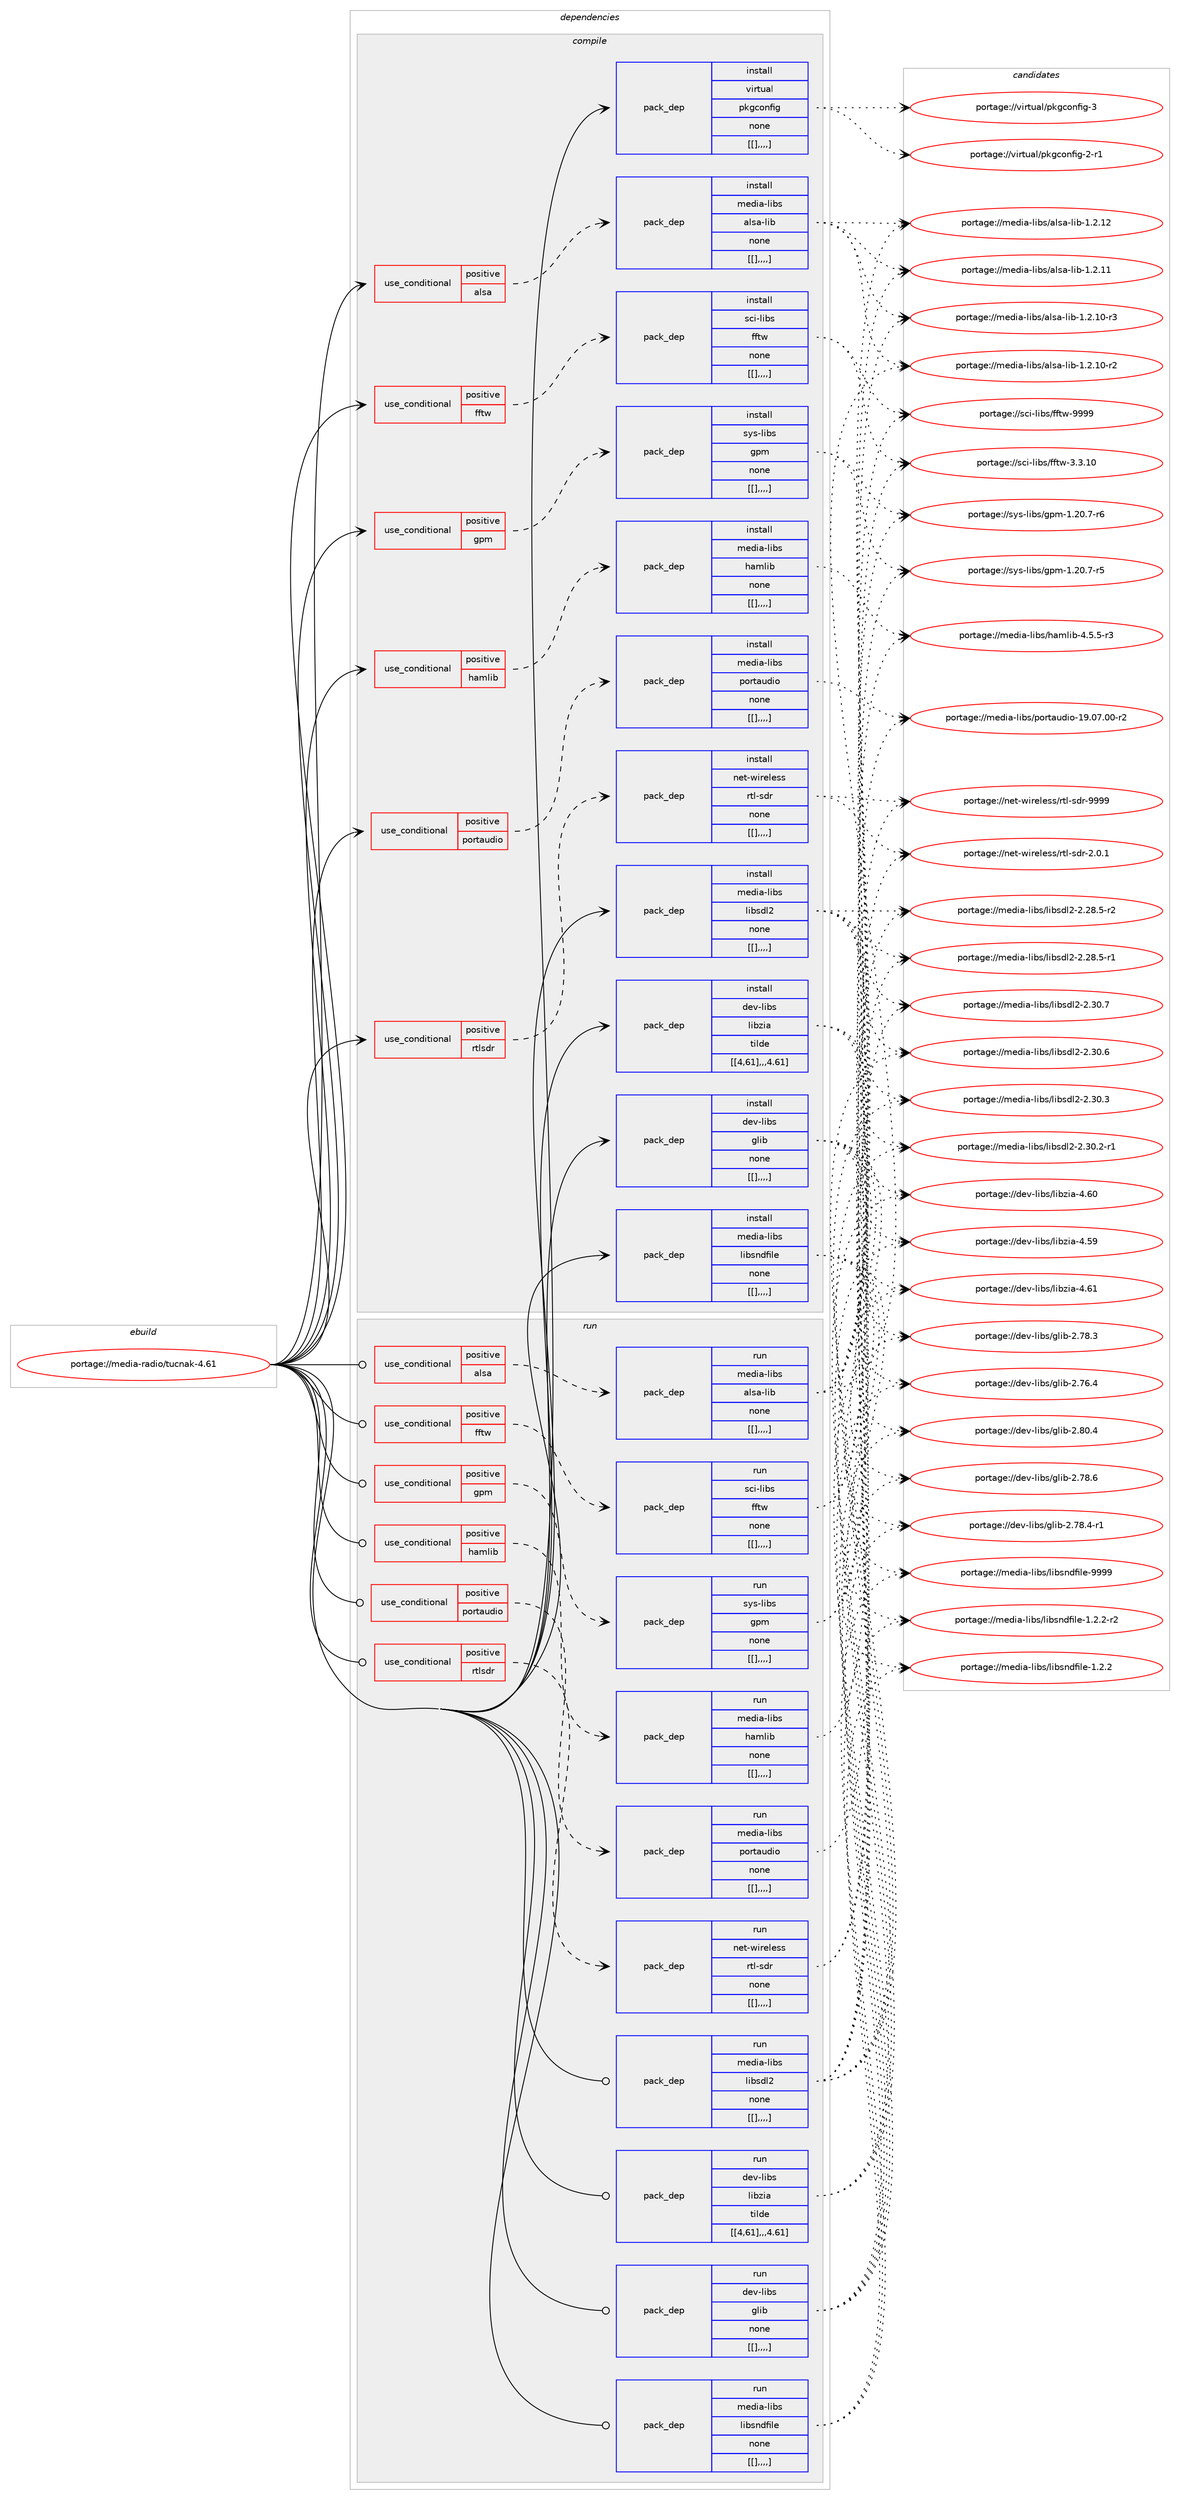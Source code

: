 digraph prolog {

# *************
# Graph options
# *************

newrank=true;
concentrate=true;
compound=true;
graph [rankdir=LR,fontname=Helvetica,fontsize=10,ranksep=1.5];#, ranksep=2.5, nodesep=0.2];
edge  [arrowhead=vee];
node  [fontname=Helvetica,fontsize=10];

# **********
# The ebuild
# **********

subgraph cluster_leftcol {
color=gray;
label=<<i>ebuild</i>>;
id [label="portage://media-radio/tucnak-4.61", color=red, width=4, href="../media-radio/tucnak-4.61.svg"];
}

# ****************
# The dependencies
# ****************

subgraph cluster_midcol {
color=gray;
label=<<i>dependencies</i>>;
subgraph cluster_compile {
fillcolor="#eeeeee";
style=filled;
label=<<i>compile</i>>;
subgraph cond82600 {
dependency328057 [label=<<TABLE BORDER="0" CELLBORDER="1" CELLSPACING="0" CELLPADDING="4"><TR><TD ROWSPAN="3" CELLPADDING="10">use_conditional</TD></TR><TR><TD>positive</TD></TR><TR><TD>alsa</TD></TR></TABLE>>, shape=none, color=red];
subgraph pack242864 {
dependency328058 [label=<<TABLE BORDER="0" CELLBORDER="1" CELLSPACING="0" CELLPADDING="4" WIDTH="220"><TR><TD ROWSPAN="6" CELLPADDING="30">pack_dep</TD></TR><TR><TD WIDTH="110">install</TD></TR><TR><TD>media-libs</TD></TR><TR><TD>alsa-lib</TD></TR><TR><TD>none</TD></TR><TR><TD>[[],,,,]</TD></TR></TABLE>>, shape=none, color=blue];
}
dependency328057:e -> dependency328058:w [weight=20,style="dashed",arrowhead="vee"];
}
id:e -> dependency328057:w [weight=20,style="solid",arrowhead="vee"];
subgraph cond82601 {
dependency328059 [label=<<TABLE BORDER="0" CELLBORDER="1" CELLSPACING="0" CELLPADDING="4"><TR><TD ROWSPAN="3" CELLPADDING="10">use_conditional</TD></TR><TR><TD>positive</TD></TR><TR><TD>fftw</TD></TR></TABLE>>, shape=none, color=red];
subgraph pack242865 {
dependency328060 [label=<<TABLE BORDER="0" CELLBORDER="1" CELLSPACING="0" CELLPADDING="4" WIDTH="220"><TR><TD ROWSPAN="6" CELLPADDING="30">pack_dep</TD></TR><TR><TD WIDTH="110">install</TD></TR><TR><TD>sci-libs</TD></TR><TR><TD>fftw</TD></TR><TR><TD>none</TD></TR><TR><TD>[[],,,,]</TD></TR></TABLE>>, shape=none, color=blue];
}
dependency328059:e -> dependency328060:w [weight=20,style="dashed",arrowhead="vee"];
}
id:e -> dependency328059:w [weight=20,style="solid",arrowhead="vee"];
subgraph cond82602 {
dependency328061 [label=<<TABLE BORDER="0" CELLBORDER="1" CELLSPACING="0" CELLPADDING="4"><TR><TD ROWSPAN="3" CELLPADDING="10">use_conditional</TD></TR><TR><TD>positive</TD></TR><TR><TD>gpm</TD></TR></TABLE>>, shape=none, color=red];
subgraph pack242866 {
dependency328062 [label=<<TABLE BORDER="0" CELLBORDER="1" CELLSPACING="0" CELLPADDING="4" WIDTH="220"><TR><TD ROWSPAN="6" CELLPADDING="30">pack_dep</TD></TR><TR><TD WIDTH="110">install</TD></TR><TR><TD>sys-libs</TD></TR><TR><TD>gpm</TD></TR><TR><TD>none</TD></TR><TR><TD>[[],,,,]</TD></TR></TABLE>>, shape=none, color=blue];
}
dependency328061:e -> dependency328062:w [weight=20,style="dashed",arrowhead="vee"];
}
id:e -> dependency328061:w [weight=20,style="solid",arrowhead="vee"];
subgraph cond82603 {
dependency328063 [label=<<TABLE BORDER="0" CELLBORDER="1" CELLSPACING="0" CELLPADDING="4"><TR><TD ROWSPAN="3" CELLPADDING="10">use_conditional</TD></TR><TR><TD>positive</TD></TR><TR><TD>hamlib</TD></TR></TABLE>>, shape=none, color=red];
subgraph pack242867 {
dependency328064 [label=<<TABLE BORDER="0" CELLBORDER="1" CELLSPACING="0" CELLPADDING="4" WIDTH="220"><TR><TD ROWSPAN="6" CELLPADDING="30">pack_dep</TD></TR><TR><TD WIDTH="110">install</TD></TR><TR><TD>media-libs</TD></TR><TR><TD>hamlib</TD></TR><TR><TD>none</TD></TR><TR><TD>[[],,,,]</TD></TR></TABLE>>, shape=none, color=blue];
}
dependency328063:e -> dependency328064:w [weight=20,style="dashed",arrowhead="vee"];
}
id:e -> dependency328063:w [weight=20,style="solid",arrowhead="vee"];
subgraph cond82604 {
dependency328065 [label=<<TABLE BORDER="0" CELLBORDER="1" CELLSPACING="0" CELLPADDING="4"><TR><TD ROWSPAN="3" CELLPADDING="10">use_conditional</TD></TR><TR><TD>positive</TD></TR><TR><TD>portaudio</TD></TR></TABLE>>, shape=none, color=red];
subgraph pack242868 {
dependency328066 [label=<<TABLE BORDER="0" CELLBORDER="1" CELLSPACING="0" CELLPADDING="4" WIDTH="220"><TR><TD ROWSPAN="6" CELLPADDING="30">pack_dep</TD></TR><TR><TD WIDTH="110">install</TD></TR><TR><TD>media-libs</TD></TR><TR><TD>portaudio</TD></TR><TR><TD>none</TD></TR><TR><TD>[[],,,,]</TD></TR></TABLE>>, shape=none, color=blue];
}
dependency328065:e -> dependency328066:w [weight=20,style="dashed",arrowhead="vee"];
}
id:e -> dependency328065:w [weight=20,style="solid",arrowhead="vee"];
subgraph cond82605 {
dependency328067 [label=<<TABLE BORDER="0" CELLBORDER="1" CELLSPACING="0" CELLPADDING="4"><TR><TD ROWSPAN="3" CELLPADDING="10">use_conditional</TD></TR><TR><TD>positive</TD></TR><TR><TD>rtlsdr</TD></TR></TABLE>>, shape=none, color=red];
subgraph pack242869 {
dependency328068 [label=<<TABLE BORDER="0" CELLBORDER="1" CELLSPACING="0" CELLPADDING="4" WIDTH="220"><TR><TD ROWSPAN="6" CELLPADDING="30">pack_dep</TD></TR><TR><TD WIDTH="110">install</TD></TR><TR><TD>net-wireless</TD></TR><TR><TD>rtl-sdr</TD></TR><TR><TD>none</TD></TR><TR><TD>[[],,,,]</TD></TR></TABLE>>, shape=none, color=blue];
}
dependency328067:e -> dependency328068:w [weight=20,style="dashed",arrowhead="vee"];
}
id:e -> dependency328067:w [weight=20,style="solid",arrowhead="vee"];
subgraph pack242870 {
dependency328069 [label=<<TABLE BORDER="0" CELLBORDER="1" CELLSPACING="0" CELLPADDING="4" WIDTH="220"><TR><TD ROWSPAN="6" CELLPADDING="30">pack_dep</TD></TR><TR><TD WIDTH="110">install</TD></TR><TR><TD>dev-libs</TD></TR><TR><TD>glib</TD></TR><TR><TD>none</TD></TR><TR><TD>[[],,,,]</TD></TR></TABLE>>, shape=none, color=blue];
}
id:e -> dependency328069:w [weight=20,style="solid",arrowhead="vee"];
subgraph pack242871 {
dependency328070 [label=<<TABLE BORDER="0" CELLBORDER="1" CELLSPACING="0" CELLPADDING="4" WIDTH="220"><TR><TD ROWSPAN="6" CELLPADDING="30">pack_dep</TD></TR><TR><TD WIDTH="110">install</TD></TR><TR><TD>dev-libs</TD></TR><TR><TD>libzia</TD></TR><TR><TD>tilde</TD></TR><TR><TD>[[4,61],,,4.61]</TD></TR></TABLE>>, shape=none, color=blue];
}
id:e -> dependency328070:w [weight=20,style="solid",arrowhead="vee"];
subgraph pack242872 {
dependency328071 [label=<<TABLE BORDER="0" CELLBORDER="1" CELLSPACING="0" CELLPADDING="4" WIDTH="220"><TR><TD ROWSPAN="6" CELLPADDING="30">pack_dep</TD></TR><TR><TD WIDTH="110">install</TD></TR><TR><TD>media-libs</TD></TR><TR><TD>libsdl2</TD></TR><TR><TD>none</TD></TR><TR><TD>[[],,,,]</TD></TR></TABLE>>, shape=none, color=blue];
}
id:e -> dependency328071:w [weight=20,style="solid",arrowhead="vee"];
subgraph pack242873 {
dependency328072 [label=<<TABLE BORDER="0" CELLBORDER="1" CELLSPACING="0" CELLPADDING="4" WIDTH="220"><TR><TD ROWSPAN="6" CELLPADDING="30">pack_dep</TD></TR><TR><TD WIDTH="110">install</TD></TR><TR><TD>media-libs</TD></TR><TR><TD>libsndfile</TD></TR><TR><TD>none</TD></TR><TR><TD>[[],,,,]</TD></TR></TABLE>>, shape=none, color=blue];
}
id:e -> dependency328072:w [weight=20,style="solid",arrowhead="vee"];
subgraph pack242874 {
dependency328073 [label=<<TABLE BORDER="0" CELLBORDER="1" CELLSPACING="0" CELLPADDING="4" WIDTH="220"><TR><TD ROWSPAN="6" CELLPADDING="30">pack_dep</TD></TR><TR><TD WIDTH="110">install</TD></TR><TR><TD>virtual</TD></TR><TR><TD>pkgconfig</TD></TR><TR><TD>none</TD></TR><TR><TD>[[],,,,]</TD></TR></TABLE>>, shape=none, color=blue];
}
id:e -> dependency328073:w [weight=20,style="solid",arrowhead="vee"];
}
subgraph cluster_compileandrun {
fillcolor="#eeeeee";
style=filled;
label=<<i>compile and run</i>>;
}
subgraph cluster_run {
fillcolor="#eeeeee";
style=filled;
label=<<i>run</i>>;
subgraph cond82606 {
dependency328074 [label=<<TABLE BORDER="0" CELLBORDER="1" CELLSPACING="0" CELLPADDING="4"><TR><TD ROWSPAN="3" CELLPADDING="10">use_conditional</TD></TR><TR><TD>positive</TD></TR><TR><TD>alsa</TD></TR></TABLE>>, shape=none, color=red];
subgraph pack242875 {
dependency328075 [label=<<TABLE BORDER="0" CELLBORDER="1" CELLSPACING="0" CELLPADDING="4" WIDTH="220"><TR><TD ROWSPAN="6" CELLPADDING="30">pack_dep</TD></TR><TR><TD WIDTH="110">run</TD></TR><TR><TD>media-libs</TD></TR><TR><TD>alsa-lib</TD></TR><TR><TD>none</TD></TR><TR><TD>[[],,,,]</TD></TR></TABLE>>, shape=none, color=blue];
}
dependency328074:e -> dependency328075:w [weight=20,style="dashed",arrowhead="vee"];
}
id:e -> dependency328074:w [weight=20,style="solid",arrowhead="odot"];
subgraph cond82607 {
dependency328076 [label=<<TABLE BORDER="0" CELLBORDER="1" CELLSPACING="0" CELLPADDING="4"><TR><TD ROWSPAN="3" CELLPADDING="10">use_conditional</TD></TR><TR><TD>positive</TD></TR><TR><TD>fftw</TD></TR></TABLE>>, shape=none, color=red];
subgraph pack242876 {
dependency328077 [label=<<TABLE BORDER="0" CELLBORDER="1" CELLSPACING="0" CELLPADDING="4" WIDTH="220"><TR><TD ROWSPAN="6" CELLPADDING="30">pack_dep</TD></TR><TR><TD WIDTH="110">run</TD></TR><TR><TD>sci-libs</TD></TR><TR><TD>fftw</TD></TR><TR><TD>none</TD></TR><TR><TD>[[],,,,]</TD></TR></TABLE>>, shape=none, color=blue];
}
dependency328076:e -> dependency328077:w [weight=20,style="dashed",arrowhead="vee"];
}
id:e -> dependency328076:w [weight=20,style="solid",arrowhead="odot"];
subgraph cond82608 {
dependency328078 [label=<<TABLE BORDER="0" CELLBORDER="1" CELLSPACING="0" CELLPADDING="4"><TR><TD ROWSPAN="3" CELLPADDING="10">use_conditional</TD></TR><TR><TD>positive</TD></TR><TR><TD>gpm</TD></TR></TABLE>>, shape=none, color=red];
subgraph pack242877 {
dependency328079 [label=<<TABLE BORDER="0" CELLBORDER="1" CELLSPACING="0" CELLPADDING="4" WIDTH="220"><TR><TD ROWSPAN="6" CELLPADDING="30">pack_dep</TD></TR><TR><TD WIDTH="110">run</TD></TR><TR><TD>sys-libs</TD></TR><TR><TD>gpm</TD></TR><TR><TD>none</TD></TR><TR><TD>[[],,,,]</TD></TR></TABLE>>, shape=none, color=blue];
}
dependency328078:e -> dependency328079:w [weight=20,style="dashed",arrowhead="vee"];
}
id:e -> dependency328078:w [weight=20,style="solid",arrowhead="odot"];
subgraph cond82609 {
dependency328080 [label=<<TABLE BORDER="0" CELLBORDER="1" CELLSPACING="0" CELLPADDING="4"><TR><TD ROWSPAN="3" CELLPADDING="10">use_conditional</TD></TR><TR><TD>positive</TD></TR><TR><TD>hamlib</TD></TR></TABLE>>, shape=none, color=red];
subgraph pack242878 {
dependency328081 [label=<<TABLE BORDER="0" CELLBORDER="1" CELLSPACING="0" CELLPADDING="4" WIDTH="220"><TR><TD ROWSPAN="6" CELLPADDING="30">pack_dep</TD></TR><TR><TD WIDTH="110">run</TD></TR><TR><TD>media-libs</TD></TR><TR><TD>hamlib</TD></TR><TR><TD>none</TD></TR><TR><TD>[[],,,,]</TD></TR></TABLE>>, shape=none, color=blue];
}
dependency328080:e -> dependency328081:w [weight=20,style="dashed",arrowhead="vee"];
}
id:e -> dependency328080:w [weight=20,style="solid",arrowhead="odot"];
subgraph cond82610 {
dependency328082 [label=<<TABLE BORDER="0" CELLBORDER="1" CELLSPACING="0" CELLPADDING="4"><TR><TD ROWSPAN="3" CELLPADDING="10">use_conditional</TD></TR><TR><TD>positive</TD></TR><TR><TD>portaudio</TD></TR></TABLE>>, shape=none, color=red];
subgraph pack242879 {
dependency328083 [label=<<TABLE BORDER="0" CELLBORDER="1" CELLSPACING="0" CELLPADDING="4" WIDTH="220"><TR><TD ROWSPAN="6" CELLPADDING="30">pack_dep</TD></TR><TR><TD WIDTH="110">run</TD></TR><TR><TD>media-libs</TD></TR><TR><TD>portaudio</TD></TR><TR><TD>none</TD></TR><TR><TD>[[],,,,]</TD></TR></TABLE>>, shape=none, color=blue];
}
dependency328082:e -> dependency328083:w [weight=20,style="dashed",arrowhead="vee"];
}
id:e -> dependency328082:w [weight=20,style="solid",arrowhead="odot"];
subgraph cond82611 {
dependency328084 [label=<<TABLE BORDER="0" CELLBORDER="1" CELLSPACING="0" CELLPADDING="4"><TR><TD ROWSPAN="3" CELLPADDING="10">use_conditional</TD></TR><TR><TD>positive</TD></TR><TR><TD>rtlsdr</TD></TR></TABLE>>, shape=none, color=red];
subgraph pack242880 {
dependency328085 [label=<<TABLE BORDER="0" CELLBORDER="1" CELLSPACING="0" CELLPADDING="4" WIDTH="220"><TR><TD ROWSPAN="6" CELLPADDING="30">pack_dep</TD></TR><TR><TD WIDTH="110">run</TD></TR><TR><TD>net-wireless</TD></TR><TR><TD>rtl-sdr</TD></TR><TR><TD>none</TD></TR><TR><TD>[[],,,,]</TD></TR></TABLE>>, shape=none, color=blue];
}
dependency328084:e -> dependency328085:w [weight=20,style="dashed",arrowhead="vee"];
}
id:e -> dependency328084:w [weight=20,style="solid",arrowhead="odot"];
subgraph pack242881 {
dependency328086 [label=<<TABLE BORDER="0" CELLBORDER="1" CELLSPACING="0" CELLPADDING="4" WIDTH="220"><TR><TD ROWSPAN="6" CELLPADDING="30">pack_dep</TD></TR><TR><TD WIDTH="110">run</TD></TR><TR><TD>dev-libs</TD></TR><TR><TD>glib</TD></TR><TR><TD>none</TD></TR><TR><TD>[[],,,,]</TD></TR></TABLE>>, shape=none, color=blue];
}
id:e -> dependency328086:w [weight=20,style="solid",arrowhead="odot"];
subgraph pack242882 {
dependency328087 [label=<<TABLE BORDER="0" CELLBORDER="1" CELLSPACING="0" CELLPADDING="4" WIDTH="220"><TR><TD ROWSPAN="6" CELLPADDING="30">pack_dep</TD></TR><TR><TD WIDTH="110">run</TD></TR><TR><TD>dev-libs</TD></TR><TR><TD>libzia</TD></TR><TR><TD>tilde</TD></TR><TR><TD>[[4,61],,,4.61]</TD></TR></TABLE>>, shape=none, color=blue];
}
id:e -> dependency328087:w [weight=20,style="solid",arrowhead="odot"];
subgraph pack242883 {
dependency328088 [label=<<TABLE BORDER="0" CELLBORDER="1" CELLSPACING="0" CELLPADDING="4" WIDTH="220"><TR><TD ROWSPAN="6" CELLPADDING="30">pack_dep</TD></TR><TR><TD WIDTH="110">run</TD></TR><TR><TD>media-libs</TD></TR><TR><TD>libsdl2</TD></TR><TR><TD>none</TD></TR><TR><TD>[[],,,,]</TD></TR></TABLE>>, shape=none, color=blue];
}
id:e -> dependency328088:w [weight=20,style="solid",arrowhead="odot"];
subgraph pack242884 {
dependency328089 [label=<<TABLE BORDER="0" CELLBORDER="1" CELLSPACING="0" CELLPADDING="4" WIDTH="220"><TR><TD ROWSPAN="6" CELLPADDING="30">pack_dep</TD></TR><TR><TD WIDTH="110">run</TD></TR><TR><TD>media-libs</TD></TR><TR><TD>libsndfile</TD></TR><TR><TD>none</TD></TR><TR><TD>[[],,,,]</TD></TR></TABLE>>, shape=none, color=blue];
}
id:e -> dependency328089:w [weight=20,style="solid",arrowhead="odot"];
}
}

# **************
# The candidates
# **************

subgraph cluster_choices {
rank=same;
color=gray;
label=<<i>candidates</i>>;

subgraph choice242864 {
color=black;
nodesep=1;
choice109101100105974510810598115479710811597451081059845494650464950 [label="portage://media-libs/alsa-lib-1.2.12", color=red, width=4,href="../media-libs/alsa-lib-1.2.12.svg"];
choice109101100105974510810598115479710811597451081059845494650464949 [label="portage://media-libs/alsa-lib-1.2.11", color=red, width=4,href="../media-libs/alsa-lib-1.2.11.svg"];
choice1091011001059745108105981154797108115974510810598454946504649484511451 [label="portage://media-libs/alsa-lib-1.2.10-r3", color=red, width=4,href="../media-libs/alsa-lib-1.2.10-r3.svg"];
choice1091011001059745108105981154797108115974510810598454946504649484511450 [label="portage://media-libs/alsa-lib-1.2.10-r2", color=red, width=4,href="../media-libs/alsa-lib-1.2.10-r2.svg"];
dependency328058:e -> choice109101100105974510810598115479710811597451081059845494650464950:w [style=dotted,weight="100"];
dependency328058:e -> choice109101100105974510810598115479710811597451081059845494650464949:w [style=dotted,weight="100"];
dependency328058:e -> choice1091011001059745108105981154797108115974510810598454946504649484511451:w [style=dotted,weight="100"];
dependency328058:e -> choice1091011001059745108105981154797108115974510810598454946504649484511450:w [style=dotted,weight="100"];
}
subgraph choice242865 {
color=black;
nodesep=1;
choice115991054510810598115471021021161194557575757 [label="portage://sci-libs/fftw-9999", color=red, width=4,href="../sci-libs/fftw-9999.svg"];
choice1159910545108105981154710210211611945514651464948 [label="portage://sci-libs/fftw-3.3.10", color=red, width=4,href="../sci-libs/fftw-3.3.10.svg"];
dependency328060:e -> choice115991054510810598115471021021161194557575757:w [style=dotted,weight="100"];
dependency328060:e -> choice1159910545108105981154710210211611945514651464948:w [style=dotted,weight="100"];
}
subgraph choice242866 {
color=black;
nodesep=1;
choice115121115451081059811547103112109454946504846554511454 [label="portage://sys-libs/gpm-1.20.7-r6", color=red, width=4,href="../sys-libs/gpm-1.20.7-r6.svg"];
choice115121115451081059811547103112109454946504846554511453 [label="portage://sys-libs/gpm-1.20.7-r5", color=red, width=4,href="../sys-libs/gpm-1.20.7-r5.svg"];
dependency328062:e -> choice115121115451081059811547103112109454946504846554511454:w [style=dotted,weight="100"];
dependency328062:e -> choice115121115451081059811547103112109454946504846554511453:w [style=dotted,weight="100"];
}
subgraph choice242867 {
color=black;
nodesep=1;
choice1091011001059745108105981154710497109108105984552465346534511451 [label="portage://media-libs/hamlib-4.5.5-r3", color=red, width=4,href="../media-libs/hamlib-4.5.5-r3.svg"];
dependency328064:e -> choice1091011001059745108105981154710497109108105984552465346534511451:w [style=dotted,weight="100"];
}
subgraph choice242868 {
color=black;
nodesep=1;
choice10910110010597451081059811547112111114116971171001051114549574648554648484511450 [label="portage://media-libs/portaudio-19.07.00-r2", color=red, width=4,href="../media-libs/portaudio-19.07.00-r2.svg"];
dependency328066:e -> choice10910110010597451081059811547112111114116971171001051114549574648554648484511450:w [style=dotted,weight="100"];
}
subgraph choice242869 {
color=black;
nodesep=1;
choice1101011164511910511410110810111511547114116108451151001144557575757 [label="portage://net-wireless/rtl-sdr-9999", color=red, width=4,href="../net-wireless/rtl-sdr-9999.svg"];
choice110101116451191051141011081011151154711411610845115100114455046484649 [label="portage://net-wireless/rtl-sdr-2.0.1", color=red, width=4,href="../net-wireless/rtl-sdr-2.0.1.svg"];
dependency328068:e -> choice1101011164511910511410110810111511547114116108451151001144557575757:w [style=dotted,weight="100"];
dependency328068:e -> choice110101116451191051141011081011151154711411610845115100114455046484649:w [style=dotted,weight="100"];
}
subgraph choice242870 {
color=black;
nodesep=1;
choice1001011184510810598115471031081059845504656484652 [label="portage://dev-libs/glib-2.80.4", color=red, width=4,href="../dev-libs/glib-2.80.4.svg"];
choice1001011184510810598115471031081059845504655564654 [label="portage://dev-libs/glib-2.78.6", color=red, width=4,href="../dev-libs/glib-2.78.6.svg"];
choice10010111845108105981154710310810598455046555646524511449 [label="portage://dev-libs/glib-2.78.4-r1", color=red, width=4,href="../dev-libs/glib-2.78.4-r1.svg"];
choice1001011184510810598115471031081059845504655564651 [label="portage://dev-libs/glib-2.78.3", color=red, width=4,href="../dev-libs/glib-2.78.3.svg"];
choice1001011184510810598115471031081059845504655544652 [label="portage://dev-libs/glib-2.76.4", color=red, width=4,href="../dev-libs/glib-2.76.4.svg"];
dependency328069:e -> choice1001011184510810598115471031081059845504656484652:w [style=dotted,weight="100"];
dependency328069:e -> choice1001011184510810598115471031081059845504655564654:w [style=dotted,weight="100"];
dependency328069:e -> choice10010111845108105981154710310810598455046555646524511449:w [style=dotted,weight="100"];
dependency328069:e -> choice1001011184510810598115471031081059845504655564651:w [style=dotted,weight="100"];
dependency328069:e -> choice1001011184510810598115471031081059845504655544652:w [style=dotted,weight="100"];
}
subgraph choice242871 {
color=black;
nodesep=1;
choice10010111845108105981154710810598122105974552465449 [label="portage://dev-libs/libzia-4.61", color=red, width=4,href="../dev-libs/libzia-4.61.svg"];
choice10010111845108105981154710810598122105974552465448 [label="portage://dev-libs/libzia-4.60", color=red, width=4,href="../dev-libs/libzia-4.60.svg"];
choice10010111845108105981154710810598122105974552465357 [label="portage://dev-libs/libzia-4.59", color=red, width=4,href="../dev-libs/libzia-4.59.svg"];
dependency328070:e -> choice10010111845108105981154710810598122105974552465449:w [style=dotted,weight="100"];
dependency328070:e -> choice10010111845108105981154710810598122105974552465448:w [style=dotted,weight="100"];
dependency328070:e -> choice10010111845108105981154710810598122105974552465357:w [style=dotted,weight="100"];
}
subgraph choice242872 {
color=black;
nodesep=1;
choice10910110010597451081059811547108105981151001085045504651484655 [label="portage://media-libs/libsdl2-2.30.7", color=red, width=4,href="../media-libs/libsdl2-2.30.7.svg"];
choice10910110010597451081059811547108105981151001085045504651484654 [label="portage://media-libs/libsdl2-2.30.6", color=red, width=4,href="../media-libs/libsdl2-2.30.6.svg"];
choice10910110010597451081059811547108105981151001085045504651484651 [label="portage://media-libs/libsdl2-2.30.3", color=red, width=4,href="../media-libs/libsdl2-2.30.3.svg"];
choice109101100105974510810598115471081059811510010850455046514846504511449 [label="portage://media-libs/libsdl2-2.30.2-r1", color=red, width=4,href="../media-libs/libsdl2-2.30.2-r1.svg"];
choice109101100105974510810598115471081059811510010850455046505646534511450 [label="portage://media-libs/libsdl2-2.28.5-r2", color=red, width=4,href="../media-libs/libsdl2-2.28.5-r2.svg"];
choice109101100105974510810598115471081059811510010850455046505646534511449 [label="portage://media-libs/libsdl2-2.28.5-r1", color=red, width=4,href="../media-libs/libsdl2-2.28.5-r1.svg"];
dependency328071:e -> choice10910110010597451081059811547108105981151001085045504651484655:w [style=dotted,weight="100"];
dependency328071:e -> choice10910110010597451081059811547108105981151001085045504651484654:w [style=dotted,weight="100"];
dependency328071:e -> choice10910110010597451081059811547108105981151001085045504651484651:w [style=dotted,weight="100"];
dependency328071:e -> choice109101100105974510810598115471081059811510010850455046514846504511449:w [style=dotted,weight="100"];
dependency328071:e -> choice109101100105974510810598115471081059811510010850455046505646534511450:w [style=dotted,weight="100"];
dependency328071:e -> choice109101100105974510810598115471081059811510010850455046505646534511449:w [style=dotted,weight="100"];
}
subgraph choice242873 {
color=black;
nodesep=1;
choice10910110010597451081059811547108105981151101001021051081014557575757 [label="portage://media-libs/libsndfile-9999", color=red, width=4,href="../media-libs/libsndfile-9999.svg"];
choice10910110010597451081059811547108105981151101001021051081014549465046504511450 [label="portage://media-libs/libsndfile-1.2.2-r2", color=red, width=4,href="../media-libs/libsndfile-1.2.2-r2.svg"];
choice1091011001059745108105981154710810598115110100102105108101454946504650 [label="portage://media-libs/libsndfile-1.2.2", color=red, width=4,href="../media-libs/libsndfile-1.2.2.svg"];
dependency328072:e -> choice10910110010597451081059811547108105981151101001021051081014557575757:w [style=dotted,weight="100"];
dependency328072:e -> choice10910110010597451081059811547108105981151101001021051081014549465046504511450:w [style=dotted,weight="100"];
dependency328072:e -> choice1091011001059745108105981154710810598115110100102105108101454946504650:w [style=dotted,weight="100"];
}
subgraph choice242874 {
color=black;
nodesep=1;
choice1181051141161179710847112107103991111101021051034551 [label="portage://virtual/pkgconfig-3", color=red, width=4,href="../virtual/pkgconfig-3.svg"];
choice11810511411611797108471121071039911111010210510345504511449 [label="portage://virtual/pkgconfig-2-r1", color=red, width=4,href="../virtual/pkgconfig-2-r1.svg"];
dependency328073:e -> choice1181051141161179710847112107103991111101021051034551:w [style=dotted,weight="100"];
dependency328073:e -> choice11810511411611797108471121071039911111010210510345504511449:w [style=dotted,weight="100"];
}
subgraph choice242875 {
color=black;
nodesep=1;
choice109101100105974510810598115479710811597451081059845494650464950 [label="portage://media-libs/alsa-lib-1.2.12", color=red, width=4,href="../media-libs/alsa-lib-1.2.12.svg"];
choice109101100105974510810598115479710811597451081059845494650464949 [label="portage://media-libs/alsa-lib-1.2.11", color=red, width=4,href="../media-libs/alsa-lib-1.2.11.svg"];
choice1091011001059745108105981154797108115974510810598454946504649484511451 [label="portage://media-libs/alsa-lib-1.2.10-r3", color=red, width=4,href="../media-libs/alsa-lib-1.2.10-r3.svg"];
choice1091011001059745108105981154797108115974510810598454946504649484511450 [label="portage://media-libs/alsa-lib-1.2.10-r2", color=red, width=4,href="../media-libs/alsa-lib-1.2.10-r2.svg"];
dependency328075:e -> choice109101100105974510810598115479710811597451081059845494650464950:w [style=dotted,weight="100"];
dependency328075:e -> choice109101100105974510810598115479710811597451081059845494650464949:w [style=dotted,weight="100"];
dependency328075:e -> choice1091011001059745108105981154797108115974510810598454946504649484511451:w [style=dotted,weight="100"];
dependency328075:e -> choice1091011001059745108105981154797108115974510810598454946504649484511450:w [style=dotted,weight="100"];
}
subgraph choice242876 {
color=black;
nodesep=1;
choice115991054510810598115471021021161194557575757 [label="portage://sci-libs/fftw-9999", color=red, width=4,href="../sci-libs/fftw-9999.svg"];
choice1159910545108105981154710210211611945514651464948 [label="portage://sci-libs/fftw-3.3.10", color=red, width=4,href="../sci-libs/fftw-3.3.10.svg"];
dependency328077:e -> choice115991054510810598115471021021161194557575757:w [style=dotted,weight="100"];
dependency328077:e -> choice1159910545108105981154710210211611945514651464948:w [style=dotted,weight="100"];
}
subgraph choice242877 {
color=black;
nodesep=1;
choice115121115451081059811547103112109454946504846554511454 [label="portage://sys-libs/gpm-1.20.7-r6", color=red, width=4,href="../sys-libs/gpm-1.20.7-r6.svg"];
choice115121115451081059811547103112109454946504846554511453 [label="portage://sys-libs/gpm-1.20.7-r5", color=red, width=4,href="../sys-libs/gpm-1.20.7-r5.svg"];
dependency328079:e -> choice115121115451081059811547103112109454946504846554511454:w [style=dotted,weight="100"];
dependency328079:e -> choice115121115451081059811547103112109454946504846554511453:w [style=dotted,weight="100"];
}
subgraph choice242878 {
color=black;
nodesep=1;
choice1091011001059745108105981154710497109108105984552465346534511451 [label="portage://media-libs/hamlib-4.5.5-r3", color=red, width=4,href="../media-libs/hamlib-4.5.5-r3.svg"];
dependency328081:e -> choice1091011001059745108105981154710497109108105984552465346534511451:w [style=dotted,weight="100"];
}
subgraph choice242879 {
color=black;
nodesep=1;
choice10910110010597451081059811547112111114116971171001051114549574648554648484511450 [label="portage://media-libs/portaudio-19.07.00-r2", color=red, width=4,href="../media-libs/portaudio-19.07.00-r2.svg"];
dependency328083:e -> choice10910110010597451081059811547112111114116971171001051114549574648554648484511450:w [style=dotted,weight="100"];
}
subgraph choice242880 {
color=black;
nodesep=1;
choice1101011164511910511410110810111511547114116108451151001144557575757 [label="portage://net-wireless/rtl-sdr-9999", color=red, width=4,href="../net-wireless/rtl-sdr-9999.svg"];
choice110101116451191051141011081011151154711411610845115100114455046484649 [label="portage://net-wireless/rtl-sdr-2.0.1", color=red, width=4,href="../net-wireless/rtl-sdr-2.0.1.svg"];
dependency328085:e -> choice1101011164511910511410110810111511547114116108451151001144557575757:w [style=dotted,weight="100"];
dependency328085:e -> choice110101116451191051141011081011151154711411610845115100114455046484649:w [style=dotted,weight="100"];
}
subgraph choice242881 {
color=black;
nodesep=1;
choice1001011184510810598115471031081059845504656484652 [label="portage://dev-libs/glib-2.80.4", color=red, width=4,href="../dev-libs/glib-2.80.4.svg"];
choice1001011184510810598115471031081059845504655564654 [label="portage://dev-libs/glib-2.78.6", color=red, width=4,href="../dev-libs/glib-2.78.6.svg"];
choice10010111845108105981154710310810598455046555646524511449 [label="portage://dev-libs/glib-2.78.4-r1", color=red, width=4,href="../dev-libs/glib-2.78.4-r1.svg"];
choice1001011184510810598115471031081059845504655564651 [label="portage://dev-libs/glib-2.78.3", color=red, width=4,href="../dev-libs/glib-2.78.3.svg"];
choice1001011184510810598115471031081059845504655544652 [label="portage://dev-libs/glib-2.76.4", color=red, width=4,href="../dev-libs/glib-2.76.4.svg"];
dependency328086:e -> choice1001011184510810598115471031081059845504656484652:w [style=dotted,weight="100"];
dependency328086:e -> choice1001011184510810598115471031081059845504655564654:w [style=dotted,weight="100"];
dependency328086:e -> choice10010111845108105981154710310810598455046555646524511449:w [style=dotted,weight="100"];
dependency328086:e -> choice1001011184510810598115471031081059845504655564651:w [style=dotted,weight="100"];
dependency328086:e -> choice1001011184510810598115471031081059845504655544652:w [style=dotted,weight="100"];
}
subgraph choice242882 {
color=black;
nodesep=1;
choice10010111845108105981154710810598122105974552465449 [label="portage://dev-libs/libzia-4.61", color=red, width=4,href="../dev-libs/libzia-4.61.svg"];
choice10010111845108105981154710810598122105974552465448 [label="portage://dev-libs/libzia-4.60", color=red, width=4,href="../dev-libs/libzia-4.60.svg"];
choice10010111845108105981154710810598122105974552465357 [label="portage://dev-libs/libzia-4.59", color=red, width=4,href="../dev-libs/libzia-4.59.svg"];
dependency328087:e -> choice10010111845108105981154710810598122105974552465449:w [style=dotted,weight="100"];
dependency328087:e -> choice10010111845108105981154710810598122105974552465448:w [style=dotted,weight="100"];
dependency328087:e -> choice10010111845108105981154710810598122105974552465357:w [style=dotted,weight="100"];
}
subgraph choice242883 {
color=black;
nodesep=1;
choice10910110010597451081059811547108105981151001085045504651484655 [label="portage://media-libs/libsdl2-2.30.7", color=red, width=4,href="../media-libs/libsdl2-2.30.7.svg"];
choice10910110010597451081059811547108105981151001085045504651484654 [label="portage://media-libs/libsdl2-2.30.6", color=red, width=4,href="../media-libs/libsdl2-2.30.6.svg"];
choice10910110010597451081059811547108105981151001085045504651484651 [label="portage://media-libs/libsdl2-2.30.3", color=red, width=4,href="../media-libs/libsdl2-2.30.3.svg"];
choice109101100105974510810598115471081059811510010850455046514846504511449 [label="portage://media-libs/libsdl2-2.30.2-r1", color=red, width=4,href="../media-libs/libsdl2-2.30.2-r1.svg"];
choice109101100105974510810598115471081059811510010850455046505646534511450 [label="portage://media-libs/libsdl2-2.28.5-r2", color=red, width=4,href="../media-libs/libsdl2-2.28.5-r2.svg"];
choice109101100105974510810598115471081059811510010850455046505646534511449 [label="portage://media-libs/libsdl2-2.28.5-r1", color=red, width=4,href="../media-libs/libsdl2-2.28.5-r1.svg"];
dependency328088:e -> choice10910110010597451081059811547108105981151001085045504651484655:w [style=dotted,weight="100"];
dependency328088:e -> choice10910110010597451081059811547108105981151001085045504651484654:w [style=dotted,weight="100"];
dependency328088:e -> choice10910110010597451081059811547108105981151001085045504651484651:w [style=dotted,weight="100"];
dependency328088:e -> choice109101100105974510810598115471081059811510010850455046514846504511449:w [style=dotted,weight="100"];
dependency328088:e -> choice109101100105974510810598115471081059811510010850455046505646534511450:w [style=dotted,weight="100"];
dependency328088:e -> choice109101100105974510810598115471081059811510010850455046505646534511449:w [style=dotted,weight="100"];
}
subgraph choice242884 {
color=black;
nodesep=1;
choice10910110010597451081059811547108105981151101001021051081014557575757 [label="portage://media-libs/libsndfile-9999", color=red, width=4,href="../media-libs/libsndfile-9999.svg"];
choice10910110010597451081059811547108105981151101001021051081014549465046504511450 [label="portage://media-libs/libsndfile-1.2.2-r2", color=red, width=4,href="../media-libs/libsndfile-1.2.2-r2.svg"];
choice1091011001059745108105981154710810598115110100102105108101454946504650 [label="portage://media-libs/libsndfile-1.2.2", color=red, width=4,href="../media-libs/libsndfile-1.2.2.svg"];
dependency328089:e -> choice10910110010597451081059811547108105981151101001021051081014557575757:w [style=dotted,weight="100"];
dependency328089:e -> choice10910110010597451081059811547108105981151101001021051081014549465046504511450:w [style=dotted,weight="100"];
dependency328089:e -> choice1091011001059745108105981154710810598115110100102105108101454946504650:w [style=dotted,weight="100"];
}
}

}
